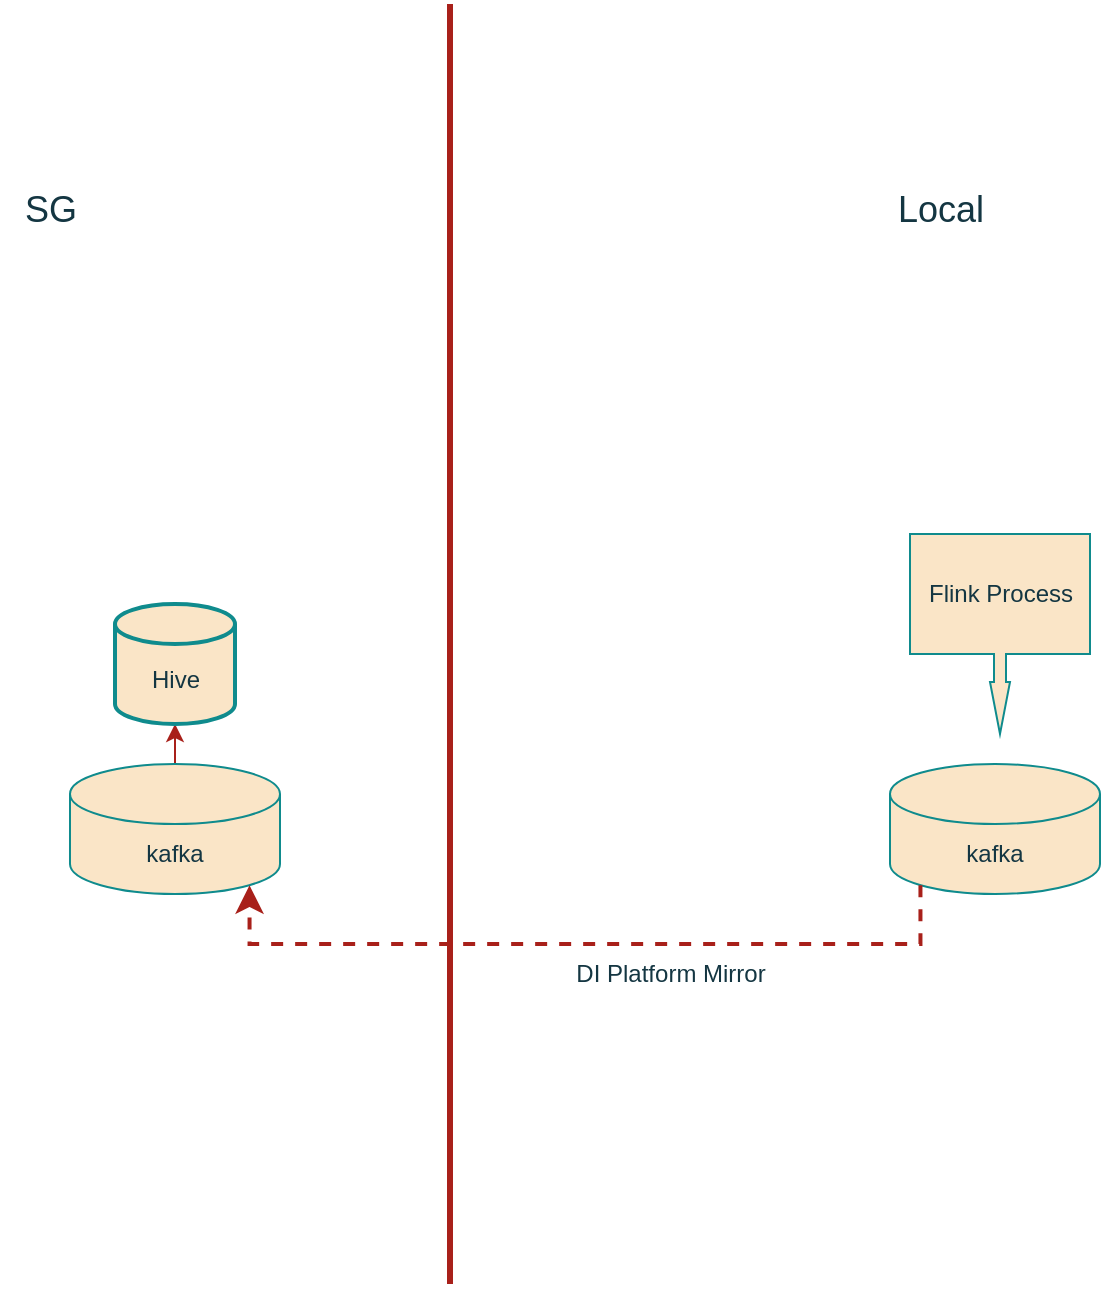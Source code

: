 <mxfile version="21.3.8" type="github">
  <diagram name="第 1 页" id="r6NgxxDx4FX8XlKe3o4B">
    <mxGraphModel dx="1242" dy="697" grid="1" gridSize="10" guides="1" tooltips="1" connect="1" arrows="1" fold="1" page="1" pageScale="1" pageWidth="827" pageHeight="1169" math="0" shadow="0">
      <root>
        <mxCell id="0" />
        <mxCell id="1" parent="0" />
        <mxCell id="mS5nCHfiMcPe9HGHpt-i-1" value="kafka" style="shape=cylinder3;whiteSpace=wrap;html=1;boundedLbl=1;backgroundOutline=1;size=15;rotation=0;labelBackgroundColor=none;fillColor=#FAE5C7;strokeColor=#0F8B8D;fontColor=#143642;" vertex="1" parent="1">
          <mxGeometry x="620" y="440" width="105" height="65" as="geometry" />
        </mxCell>
        <mxCell id="mS5nCHfiMcPe9HGHpt-i-13" style="edgeStyle=orthogonalEdgeStyle;rounded=0;orthogonalLoop=1;jettySize=auto;html=1;exitX=0.5;exitY=0;exitDx=0;exitDy=0;exitPerimeter=0;entryX=0.5;entryY=1;entryDx=0;entryDy=0;entryPerimeter=0;strokeColor=#A8201A;fontColor=#143642;fillColor=#FAE5C7;" edge="1" parent="1" source="mS5nCHfiMcPe9HGHpt-i-2" target="mS5nCHfiMcPe9HGHpt-i-3">
          <mxGeometry relative="1" as="geometry" />
        </mxCell>
        <mxCell id="mS5nCHfiMcPe9HGHpt-i-2" value="kafka" style="shape=cylinder3;whiteSpace=wrap;html=1;boundedLbl=1;backgroundOutline=1;size=15;rotation=0;labelBackgroundColor=none;fillColor=#FAE5C7;strokeColor=#0F8B8D;fontColor=#143642;" vertex="1" parent="1">
          <mxGeometry x="210" y="440" width="105" height="65" as="geometry" />
        </mxCell>
        <mxCell id="mS5nCHfiMcPe9HGHpt-i-3" value="&lt;br&gt;Hive" style="strokeWidth=2;html=1;shape=mxgraph.flowchart.database;whiteSpace=wrap;labelBackgroundColor=none;fillColor=#FAE5C7;strokeColor=#0F8B8D;fontColor=#143642;" vertex="1" parent="1">
          <mxGeometry x="232.5" y="360" width="60" height="60" as="geometry" />
        </mxCell>
        <mxCell id="mS5nCHfiMcPe9HGHpt-i-4" value="" style="endArrow=none;html=1;rounded=0;strokeWidth=3;strokeColor=#A8201A;labelBackgroundColor=none;fontColor=default;" edge="1" parent="1">
          <mxGeometry width="50" height="50" relative="1" as="geometry">
            <mxPoint x="400" y="700" as="sourcePoint" />
            <mxPoint x="400" y="60" as="targetPoint" />
          </mxGeometry>
        </mxCell>
        <mxCell id="mS5nCHfiMcPe9HGHpt-i-5" value="&lt;font style=&quot;font-size: 18px;&quot;&gt;Local&lt;/font&gt;" style="text;html=1;align=center;verticalAlign=middle;resizable=0;points=[];autosize=1;strokeColor=none;fillColor=none;labelBackgroundColor=none;fontColor=#143642;" vertex="1" parent="1">
          <mxGeometry x="610" y="143" width="70" height="40" as="geometry" />
        </mxCell>
        <mxCell id="mS5nCHfiMcPe9HGHpt-i-6" value="&lt;font style=&quot;font-size: 18px;&quot;&gt;SG&lt;/font&gt;" style="text;html=1;align=center;verticalAlign=middle;resizable=0;points=[];autosize=1;strokeColor=none;fillColor=none;labelBackgroundColor=none;fontColor=#143642;" vertex="1" parent="1">
          <mxGeometry x="175" y="143" width="50" height="40" as="geometry" />
        </mxCell>
        <mxCell id="mS5nCHfiMcPe9HGHpt-i-8" value="" style="edgeStyle=elbowEdgeStyle;elbow=horizontal;endArrow=classic;html=1;curved=0;rounded=0;endSize=8;startSize=8;exitX=0.145;exitY=1;exitDx=0;exitDy=-4.35;exitPerimeter=0;entryX=0.855;entryY=1;entryDx=0;entryDy=-4.35;entryPerimeter=0;dashed=1;strokeWidth=2;labelBackgroundColor=none;strokeColor=#A8201A;fontColor=default;" edge="1" parent="1" source="mS5nCHfiMcPe9HGHpt-i-1" target="mS5nCHfiMcPe9HGHpt-i-2">
          <mxGeometry width="50" height="50" relative="1" as="geometry">
            <mxPoint x="610" y="560" as="sourcePoint" />
            <mxPoint x="320" y="550" as="targetPoint" />
            <Array as="points">
              <mxPoint x="460" y="530" />
            </Array>
          </mxGeometry>
        </mxCell>
        <mxCell id="mS5nCHfiMcPe9HGHpt-i-10" value="" style="html=1;shadow=0;dashed=0;align=center;verticalAlign=middle;shape=mxgraph.arrows2.calloutArrow;dy=3;dx=26;notch=60;arrowHead=2;strokeColor=#0F8B8D;fontColor=#143642;fillColor=#FAE5C7;rotation=90;" vertex="1" parent="1">
          <mxGeometry x="625" y="330" width="100" height="90" as="geometry" />
        </mxCell>
        <mxCell id="mS5nCHfiMcPe9HGHpt-i-11" value="Flink Process" style="text;html=1;align=center;verticalAlign=middle;resizable=0;points=[];autosize=1;strokeColor=none;fillColor=none;fontColor=#143642;" vertex="1" parent="1">
          <mxGeometry x="625" y="340" width="100" height="30" as="geometry" />
        </mxCell>
        <mxCell id="mS5nCHfiMcPe9HGHpt-i-12" value="DI Platform Mirror" style="text;html=1;align=center;verticalAlign=middle;resizable=0;points=[];autosize=1;strokeColor=none;fillColor=none;fontColor=#143642;" vertex="1" parent="1">
          <mxGeometry x="450" y="530" width="120" height="30" as="geometry" />
        </mxCell>
      </root>
    </mxGraphModel>
  </diagram>
</mxfile>
